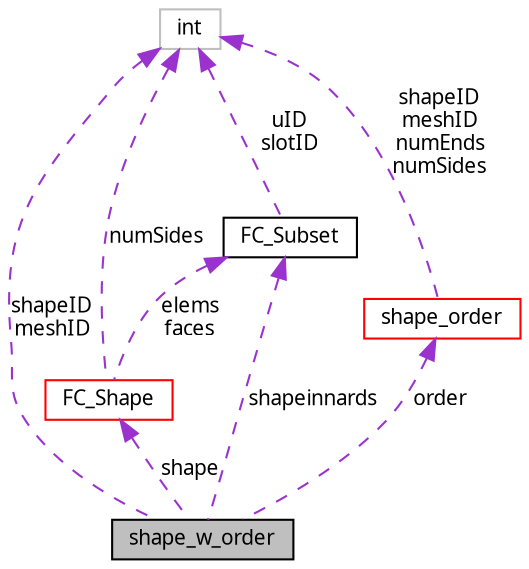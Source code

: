 digraph G
{
  edge [fontname="FreeSans.ttf",fontsize=10,labelfontname="FreeSans.ttf",labelfontsize=10];
  node [fontname="FreeSans.ttf",fontsize=10,shape=record];
  Node1 [label="shape_w_order",height=0.2,width=0.4,color="black", fillcolor="grey75", style="filled" fontcolor="black"];
  Node2 -> Node1 [dir=back,color="darkorchid3",fontsize=10,style="dashed",label="shape",fontname="FreeSans.ttf"];
  Node2 [label="FC_Shape",height=0.2,width=0.4,color="red", fillcolor="white", style="filled",URL="$structFC__Shape.html"];
  Node3 -> Node2 [dir=back,color="darkorchid3",fontsize=10,style="dashed",label="numSides",fontname="FreeSans.ttf"];
  Node3 [label="int",height=0.2,width=0.4,color="grey75", fillcolor="white", style="filled"];
  Node4 -> Node2 [dir=back,color="darkorchid3",fontsize=10,style="dashed",label="elems\nfaces",fontname="FreeSans.ttf"];
  Node4 [label="FC_Subset",height=0.2,width=0.4,color="black", fillcolor="white", style="filled",URL="$structFC__Subset.html"];
  Node3 -> Node4 [dir=back,color="darkorchid3",fontsize=10,style="dashed",label="uID\nslotID",fontname="FreeSans.ttf"];
  Node3 -> Node1 [dir=back,color="darkorchid3",fontsize=10,style="dashed",label="shapeID\nmeshID",fontname="FreeSans.ttf"];
  Node5 -> Node1 [dir=back,color="darkorchid3",fontsize=10,style="dashed",label="order",fontname="FreeSans.ttf"];
  Node5 [label="shape_order",height=0.2,width=0.4,color="red", fillcolor="white", style="filled",URL="$structshape__order.html"];
  Node3 -> Node5 [dir=back,color="darkorchid3",fontsize=10,style="dashed",label="shapeID\nmeshID\nnumEnds\nnumSides",fontname="FreeSans.ttf"];
  Node4 -> Node1 [dir=back,color="darkorchid3",fontsize=10,style="dashed",label="shapeinnards",fontname="FreeSans.ttf"];
}
